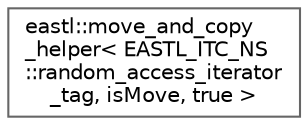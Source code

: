 digraph "类继承关系图"
{
 // LATEX_PDF_SIZE
  bgcolor="transparent";
  edge [fontname=Helvetica,fontsize=10,labelfontname=Helvetica,labelfontsize=10];
  node [fontname=Helvetica,fontsize=10,shape=box,height=0.2,width=0.4];
  rankdir="LR";
  Node0 [id="Node000000",label="eastl::move_and_copy\l_helper\< EASTL_ITC_NS\l::random_access_iterator\l_tag, isMove, true \>",height=0.2,width=0.4,color="grey40", fillcolor="white", style="filled",URL="$structeastl_1_1move__and__copy__helper_3_01_e_a_s_t_l___i_t_c___n_s_1_1random__access__iterator_60b8dacfdee320bab93b948b729b6110.html",tooltip=" "];
}
